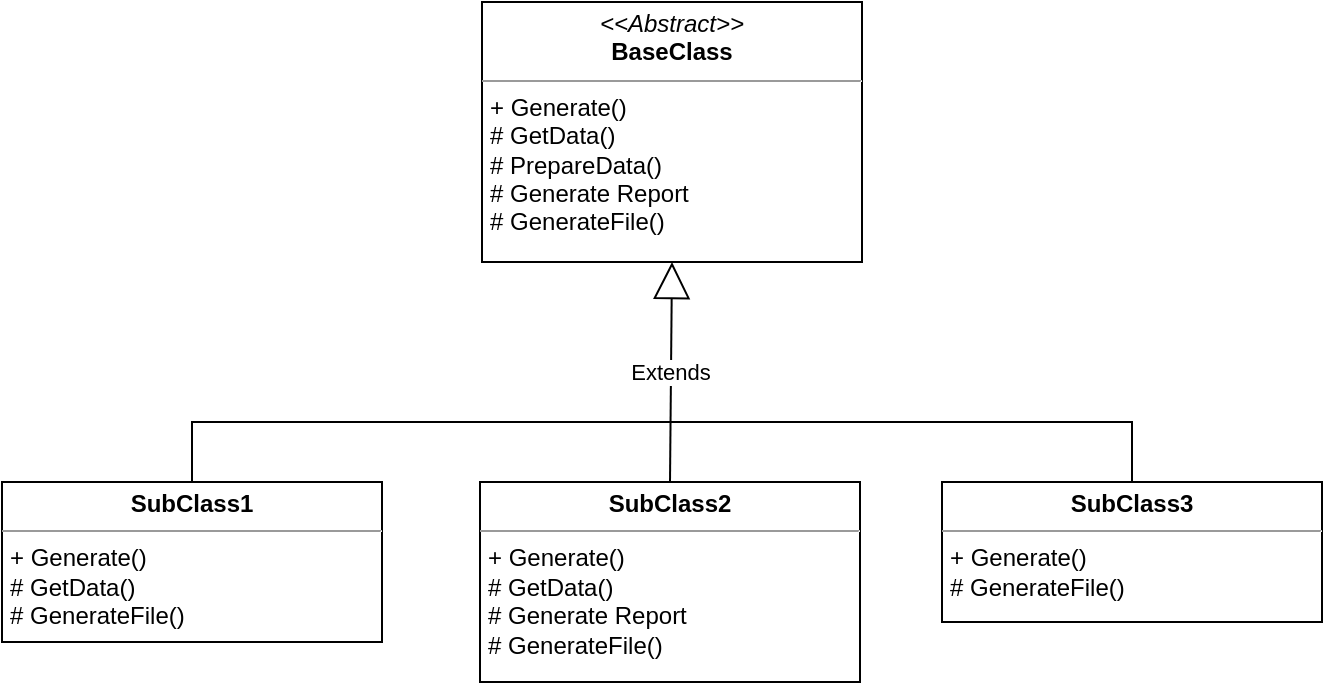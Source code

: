 <mxfile version="20.8.5" type="device"><diagram id="8VvTx_Lcm5r2BMKifxYG" name="Page-1"><mxGraphModel dx="2074" dy="1134" grid="1" gridSize="10" guides="1" tooltips="1" connect="1" arrows="1" fold="1" page="1" pageScale="1" pageWidth="827" pageHeight="1169" math="0" shadow="0"><root><mxCell id="0"/><mxCell id="1" parent="0"/><mxCell id="XD1laj3idcYr9Km1t3rk-14" value="&lt;p style=&quot;margin:0px;margin-top:4px;text-align:center;&quot;&gt;&lt;i&gt;&amp;lt;&amp;lt;Abstract&amp;gt;&amp;gt;&lt;/i&gt;&lt;br&gt;&lt;b&gt;BaseClass&lt;/b&gt;&lt;/p&gt;&lt;hr size=&quot;1&quot;&gt;&lt;p style=&quot;margin:0px;margin-left:4px;&quot;&gt;&lt;/p&gt;&lt;p style=&quot;margin:0px;margin-left:4px;&quot;&gt;+ Generate()&lt;/p&gt;&lt;p style=&quot;margin:0px;margin-left:4px;&quot;&gt;# GetData()&lt;/p&gt;&lt;p style=&quot;margin:0px;margin-left:4px;&quot;&gt;# PrepareData()&lt;/p&gt;&lt;p style=&quot;margin:0px;margin-left:4px;&quot;&gt;# Generate Report&lt;/p&gt;&lt;p style=&quot;margin:0px;margin-left:4px;&quot;&gt;# GenerateFile()&lt;/p&gt;" style="verticalAlign=top;align=left;overflow=fill;fontSize=12;fontFamily=Helvetica;html=1;" vertex="1" parent="1"><mxGeometry x="320" y="240" width="190" height="130" as="geometry"/></mxCell><mxCell id="XD1laj3idcYr9Km1t3rk-15" value="&lt;p style=&quot;margin:0px;margin-top:4px;text-align:center;&quot;&gt;&lt;b&gt;SubClass2&lt;/b&gt;&lt;/p&gt;&lt;hr size=&quot;1&quot;&gt;&lt;p style=&quot;margin:0px;margin-left:4px;&quot;&gt;&lt;/p&gt;&lt;p style=&quot;margin:0px;margin-left:4px;&quot;&gt;+ Generate()&lt;/p&gt;&lt;p style=&quot;margin:0px;margin-left:4px;&quot;&gt;# GetData()&lt;/p&gt;&lt;p style=&quot;margin:0px;margin-left:4px;&quot;&gt;&lt;span style=&quot;background-color: initial;&quot;&gt;# Generate Report&lt;/span&gt;&lt;br&gt;&lt;/p&gt;&lt;p style=&quot;margin:0px;margin-left:4px;&quot;&gt;# GenerateFile()&lt;/p&gt;" style="verticalAlign=top;align=left;overflow=fill;fontSize=12;fontFamily=Helvetica;html=1;" vertex="1" parent="1"><mxGeometry x="319" y="480" width="190" height="100" as="geometry"/></mxCell><mxCell id="XD1laj3idcYr9Km1t3rk-16" value="&lt;p style=&quot;margin:0px;margin-top:4px;text-align:center;&quot;&gt;&lt;b&gt;SubClass3&lt;/b&gt;&lt;/p&gt;&lt;hr size=&quot;1&quot;&gt;&lt;p style=&quot;margin:0px;margin-left:4px;&quot;&gt;&lt;/p&gt;&lt;p style=&quot;margin:0px;margin-left:4px;&quot;&gt;+ Generate()&lt;/p&gt;&lt;p style=&quot;margin:0px;margin-left:4px;&quot;&gt;&lt;span style=&quot;background-color: initial;&quot;&gt;# GenerateFile()&lt;/span&gt;&lt;br&gt;&lt;/p&gt;" style="verticalAlign=top;align=left;overflow=fill;fontSize=12;fontFamily=Helvetica;html=1;" vertex="1" parent="1"><mxGeometry x="550" y="480" width="190" height="70" as="geometry"/></mxCell><mxCell id="XD1laj3idcYr9Km1t3rk-17" value="&lt;p style=&quot;margin:0px;margin-top:4px;text-align:center;&quot;&gt;&lt;b&gt;SubClass1&lt;/b&gt;&lt;/p&gt;&lt;hr size=&quot;1&quot;&gt;&lt;p style=&quot;margin:0px;margin-left:4px;&quot;&gt;&lt;/p&gt;&lt;p style=&quot;margin:0px;margin-left:4px;&quot;&gt;+ Generate()&lt;/p&gt;&lt;p style=&quot;margin:0px;margin-left:4px;&quot;&gt;# GetData()&lt;/p&gt;&lt;p style=&quot;margin:0px;margin-left:4px;&quot;&gt;&lt;span style=&quot;background-color: initial;&quot;&gt;# GenerateFile()&lt;/span&gt;&lt;br&gt;&lt;/p&gt;" style="verticalAlign=top;align=left;overflow=fill;fontSize=12;fontFamily=Helvetica;html=1;" vertex="1" parent="1"><mxGeometry x="80" y="480" width="190" height="80" as="geometry"/></mxCell><mxCell id="XD1laj3idcYr9Km1t3rk-18" value="Extends" style="endArrow=block;endSize=16;endFill=0;html=1;rounded=0;entryX=0.5;entryY=1;entryDx=0;entryDy=0;exitX=0.5;exitY=0;exitDx=0;exitDy=0;" edge="1" parent="1" source="XD1laj3idcYr9Km1t3rk-15" target="XD1laj3idcYr9Km1t3rk-14"><mxGeometry width="160" relative="1" as="geometry"><mxPoint x="330" y="580" as="sourcePoint"/><mxPoint x="490" y="580" as="targetPoint"/></mxGeometry></mxCell><mxCell id="XD1laj3idcYr9Km1t3rk-19" value="" style="endArrow=none;html=1;rounded=0;exitX=0.5;exitY=0;exitDx=0;exitDy=0;" edge="1" parent="1" source="XD1laj3idcYr9Km1t3rk-17"><mxGeometry width="50" height="50" relative="1" as="geometry"><mxPoint x="390" y="600" as="sourcePoint"/><mxPoint x="420" y="450" as="targetPoint"/><Array as="points"><mxPoint x="175" y="450"/></Array></mxGeometry></mxCell><mxCell id="XD1laj3idcYr9Km1t3rk-20" value="" style="endArrow=none;html=1;rounded=0;exitX=0.5;exitY=0;exitDx=0;exitDy=0;" edge="1" parent="1" source="XD1laj3idcYr9Km1t3rk-16"><mxGeometry width="50" height="50" relative="1" as="geometry"><mxPoint x="570" y="460" as="sourcePoint"/><mxPoint x="410" y="450" as="targetPoint"/><Array as="points"><mxPoint x="645" y="450"/></Array></mxGeometry></mxCell></root></mxGraphModel></diagram></mxfile>